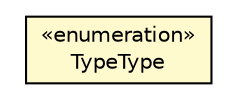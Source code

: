 #!/usr/local/bin/dot
#
# Class diagram 
# Generated by UMLGraph version R5_6-24-gf6e263 (http://www.umlgraph.org/)
#

digraph G {
	edge [fontname="Helvetica",fontsize=10,labelfontname="Helvetica",labelfontsize=10];
	node [fontname="Helvetica",fontsize=10,shape=plaintext];
	nodesep=0.25;
	ranksep=0.5;
	// nl.b3p.topnl.top250nl.TypeType
	c45485 [label=<<table title="nl.b3p.topnl.top250nl.TypeType" border="0" cellborder="1" cellspacing="0" cellpadding="2" port="p" bgcolor="lemonChiffon" href="./TypeType.html">
		<tr><td><table border="0" cellspacing="0" cellpadding="1">
<tr><td align="center" balign="center"> &#171;enumeration&#187; </td></tr>
<tr><td align="center" balign="center"> TypeType </td></tr>
		</table></td></tr>
		</table>>, URL="./TypeType.html", fontname="Helvetica", fontcolor="black", fontsize=10.0];
}

